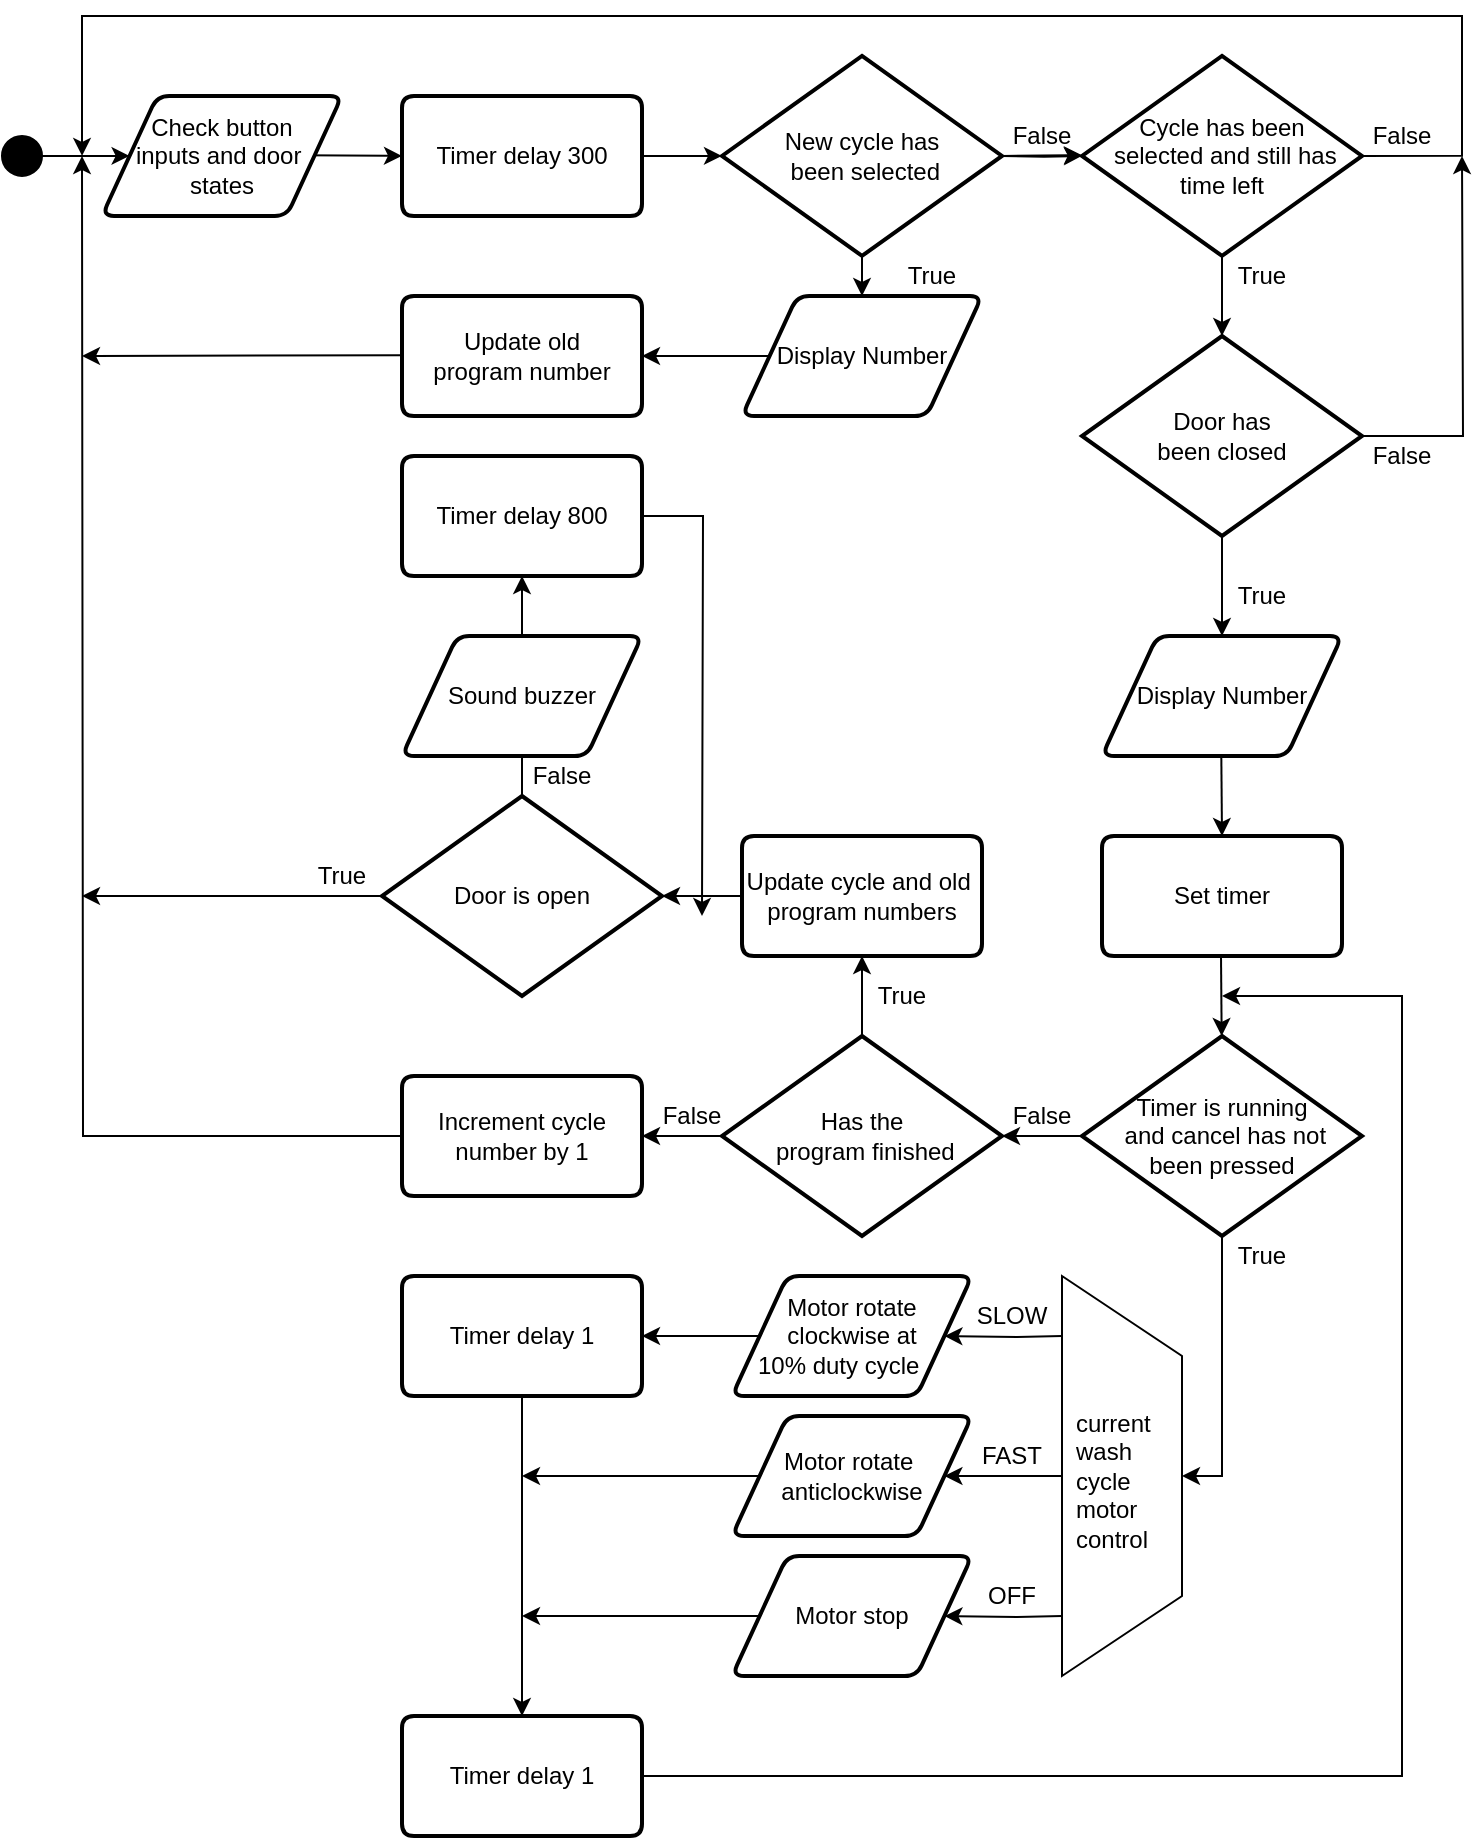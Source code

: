 <mxfile version="12.9.2" type="device"><diagram id="XdCTl2ZpTDFAhJYtG2Wh" name="Page-1"><mxGraphModel dx="948" dy="2041" grid="1" gridSize="10" guides="1" tooltips="1" connect="1" arrows="1" fold="1" page="1" pageScale="1" pageWidth="850" pageHeight="1100" math="0" shadow="0"><root><mxCell id="0"/><mxCell id="1" parent="0"/><mxCell id="jF5qdlWQJXtH6JYHmJtU-1" value="" style="ellipse;whiteSpace=wrap;html=1;fillColor=#000000;" vertex="1" parent="1"><mxGeometry x="140" y="29.94" width="20" height="20" as="geometry"/></mxCell><mxCell id="jF5qdlWQJXtH6JYHmJtU-2" value="" style="endArrow=classic;html=1;entryX=0;entryY=0.5;entryDx=0;entryDy=0;exitX=1;exitY=0.5;exitDx=0;exitDy=0;" edge="1" parent="1" source="jF5qdlWQJXtH6JYHmJtU-1" target="jF5qdlWQJXtH6JYHmJtU-7"><mxGeometry width="50" height="50" relative="1" as="geometry"><mxPoint x="140" y="39.94" as="sourcePoint"/><mxPoint x="200" y="39.94" as="targetPoint"/></mxGeometry></mxCell><mxCell id="jF5qdlWQJXtH6JYHmJtU-4" value="" style="endArrow=classic;html=1;" edge="1" parent="1"><mxGeometry width="50" height="50" relative="1" as="geometry"><mxPoint x="260" y="39.44" as="sourcePoint"/><mxPoint x="340" y="39.94" as="targetPoint"/></mxGeometry></mxCell><mxCell id="jF5qdlWQJXtH6JYHmJtU-7" value="Check button &lt;br&gt;inputs and door&amp;nbsp;&lt;br&gt;states" style="shape=parallelogram;html=1;strokeWidth=2;perimeter=parallelogramPerimeter;whiteSpace=wrap;rounded=1;arcSize=12;size=0.23;fillColor=#FFFFFF;shadow=0;" vertex="1" parent="1"><mxGeometry x="190" y="9.94" width="120" height="60" as="geometry"/></mxCell><mxCell id="jF5qdlWQJXtH6JYHmJtU-10" value="Display Number" style="shape=parallelogram;html=1;strokeWidth=2;perimeter=parallelogramPerimeter;whiteSpace=wrap;rounded=1;arcSize=12;size=0.23;fillColor=#FFFFFF;" vertex="1" parent="1"><mxGeometry x="510" y="110" width="120" height="60" as="geometry"/></mxCell><mxCell id="jF5qdlWQJXtH6JYHmJtU-14" value="Timer delay 300" style="shape=parallelogram;html=1;strokeWidth=2;perimeter=parallelogramPerimeter;whiteSpace=wrap;rounded=1;arcSize=12;size=0;shadow=0;fillColor=#FFFFFF;" vertex="1" parent="1"><mxGeometry x="340" y="9.94" width="120" height="60" as="geometry"/></mxCell><mxCell id="jF5qdlWQJXtH6JYHmJtU-72" value="" style="edgeStyle=orthogonalEdgeStyle;rounded=0;orthogonalLoop=1;jettySize=auto;html=1;" edge="1" parent="1" target="jF5qdlWQJXtH6JYHmJtU-22"><mxGeometry relative="1" as="geometry"><mxPoint x="640" y="39.94" as="sourcePoint"/></mxGeometry></mxCell><mxCell id="jF5qdlWQJXtH6JYHmJtU-16" value="New cycle has&lt;br&gt;&amp;nbsp;been selected" style="strokeWidth=2;html=1;shape=mxgraph.flowchart.decision;whiteSpace=wrap;shadow=0;fillColor=#FFFFFF;" vertex="1" parent="1"><mxGeometry x="500" y="-10.06" width="140" height="100" as="geometry"/></mxCell><mxCell id="jF5qdlWQJXtH6JYHmJtU-19" value="" style="endArrow=classic;html=1;" edge="1" parent="1"><mxGeometry width="50" height="50" relative="1" as="geometry"><mxPoint x="460" y="39.94" as="sourcePoint"/><mxPoint x="500" y="39.94" as="targetPoint"/></mxGeometry></mxCell><mxCell id="jF5qdlWQJXtH6JYHmJtU-21" value="" style="endArrow=classic;html=1;entryX=0.5;entryY=0;entryDx=0;entryDy=0;" edge="1" parent="1" target="jF5qdlWQJXtH6JYHmJtU-10"><mxGeometry width="50" height="50" relative="1" as="geometry"><mxPoint x="570" y="90" as="sourcePoint"/><mxPoint x="605" y="-380" as="targetPoint"/></mxGeometry></mxCell><mxCell id="jF5qdlWQJXtH6JYHmJtU-87" style="edgeStyle=orthogonalEdgeStyle;rounded=0;orthogonalLoop=1;jettySize=auto;html=1;exitX=1;exitY=0.5;exitDx=0;exitDy=0;exitPerimeter=0;" edge="1" parent="1" source="jF5qdlWQJXtH6JYHmJtU-22"><mxGeometry relative="1" as="geometry"><mxPoint x="180" y="39.94" as="targetPoint"/><Array as="points"><mxPoint x="870" y="39.94"/><mxPoint x="870" y="-30.06"/><mxPoint x="180" y="-30.06"/></Array></mxGeometry></mxCell><mxCell id="jF5qdlWQJXtH6JYHmJtU-22" value="Cycle has&amp;nbsp;been&lt;br&gt;&amp;nbsp;selected and still has time left" style="strokeWidth=2;html=1;shape=mxgraph.flowchart.decision;whiteSpace=wrap;shadow=0;fillColor=#FFFFFF;" vertex="1" parent="1"><mxGeometry x="680" y="-10.06" width="140" height="100" as="geometry"/></mxCell><mxCell id="jF5qdlWQJXtH6JYHmJtU-27" value="Update old &lt;br&gt;program number" style="shape=parallelogram;html=1;strokeWidth=2;perimeter=parallelogramPerimeter;whiteSpace=wrap;rounded=1;arcSize=12;size=0;shadow=0;fillColor=#FFFFFF;" vertex="1" parent="1"><mxGeometry x="340" y="110" width="120" height="60" as="geometry"/></mxCell><mxCell id="jF5qdlWQJXtH6JYHmJtU-28" value="" style="endArrow=classic;html=1;" edge="1" parent="1"><mxGeometry width="50" height="50" relative="1" as="geometry"><mxPoint x="640" y="39.94" as="sourcePoint"/><mxPoint x="680" y="39.6" as="targetPoint"/></mxGeometry></mxCell><mxCell id="jF5qdlWQJXtH6JYHmJtU-29" value="Display Number" style="shape=parallelogram;html=1;strokeWidth=2;perimeter=parallelogramPerimeter;whiteSpace=wrap;rounded=1;arcSize=12;size=0.23;fillColor=#FFFFFF;" vertex="1" parent="1"><mxGeometry x="690" y="280" width="120" height="60" as="geometry"/></mxCell><mxCell id="jF5qdlWQJXtH6JYHmJtU-30" value="" style="endArrow=classic;html=1;entryX=0.5;entryY=0;entryDx=0;entryDy=0;exitX=0.5;exitY=1;exitDx=0;exitDy=0;exitPerimeter=0;" edge="1" parent="1" target="jF5qdlWQJXtH6JYHmJtU-29" source="jF5qdlWQJXtH6JYHmJtU-83"><mxGeometry width="50" height="50" relative="1" as="geometry"><mxPoint x="749.66" y="250" as="sourcePoint"/><mxPoint x="750" y="270" as="targetPoint"/></mxGeometry></mxCell><mxCell id="jF5qdlWQJXtH6JYHmJtU-31" value="" style="endArrow=classic;html=1;entryX=0.5;entryY=0;entryDx=0;entryDy=0;" edge="1" parent="1"><mxGeometry width="50" height="50" relative="1" as="geometry"><mxPoint x="749.66" y="340" as="sourcePoint"/><mxPoint x="750" y="380" as="targetPoint"/></mxGeometry></mxCell><mxCell id="jF5qdlWQJXtH6JYHmJtU-32" value="Set timer" style="shape=parallelogram;html=1;strokeWidth=2;perimeter=parallelogramPerimeter;whiteSpace=wrap;rounded=1;arcSize=12;size=0;shadow=0;fillColor=#FFFFFF;" vertex="1" parent="1"><mxGeometry x="690" y="380" width="120" height="60" as="geometry"/></mxCell><mxCell id="jF5qdlWQJXtH6JYHmJtU-39" value="" style="edgeStyle=orthogonalEdgeStyle;rounded=0;orthogonalLoop=1;jettySize=auto;html=1;" edge="1" parent="1" source="jF5qdlWQJXtH6JYHmJtU-33" target="jF5qdlWQJXtH6JYHmJtU-36"><mxGeometry relative="1" as="geometry"/></mxCell><mxCell id="jF5qdlWQJXtH6JYHmJtU-44" style="edgeStyle=orthogonalEdgeStyle;rounded=0;orthogonalLoop=1;jettySize=auto;html=1;entryX=0.5;entryY=0;entryDx=0;entryDy=0;" edge="1" parent="1" source="jF5qdlWQJXtH6JYHmJtU-33" target="jF5qdlWQJXtH6JYHmJtU-41"><mxGeometry relative="1" as="geometry"/></mxCell><mxCell id="jF5qdlWQJXtH6JYHmJtU-33" value="Timer is running&lt;br&gt;&amp;nbsp;and cancel has not&lt;br&gt;been pressed" style="strokeWidth=2;html=1;shape=mxgraph.flowchart.decision;whiteSpace=wrap;shadow=0;fillColor=#FFFFFF;" vertex="1" parent="1"><mxGeometry x="680" y="480" width="140" height="100" as="geometry"/></mxCell><mxCell id="jF5qdlWQJXtH6JYHmJtU-35" value="" style="endArrow=classic;html=1;entryX=0.5;entryY=0;entryDx=0;entryDy=0;" edge="1" parent="1"><mxGeometry width="50" height="50" relative="1" as="geometry"><mxPoint x="749.5" y="440" as="sourcePoint"/><mxPoint x="749.84" y="480" as="targetPoint"/></mxGeometry></mxCell><mxCell id="jF5qdlWQJXtH6JYHmJtU-91" value="" style="edgeStyle=orthogonalEdgeStyle;rounded=0;orthogonalLoop=1;jettySize=auto;html=1;" edge="1" parent="1" source="jF5qdlWQJXtH6JYHmJtU-36" target="jF5qdlWQJXtH6JYHmJtU-90"><mxGeometry relative="1" as="geometry"/></mxCell><mxCell id="jF5qdlWQJXtH6JYHmJtU-95" style="edgeStyle=orthogonalEdgeStyle;rounded=0;orthogonalLoop=1;jettySize=auto;html=1;exitX=0.5;exitY=0;exitDx=0;exitDy=0;exitPerimeter=0;entryX=0.5;entryY=1;entryDx=0;entryDy=0;" edge="1" parent="1" source="jF5qdlWQJXtH6JYHmJtU-36" target="jF5qdlWQJXtH6JYHmJtU-94"><mxGeometry relative="1" as="geometry"><mxPoint x="570" y="470" as="sourcePoint"/></mxGeometry></mxCell><mxCell id="jF5qdlWQJXtH6JYHmJtU-36" value="Has the&lt;br&gt;&amp;nbsp;program finished" style="strokeWidth=2;html=1;shape=mxgraph.flowchart.decision;whiteSpace=wrap;shadow=0;fillColor=#FFFFFF;" vertex="1" parent="1"><mxGeometry x="500" y="480" width="140" height="100" as="geometry"/></mxCell><mxCell id="jF5qdlWQJXtH6JYHmJtU-49" style="edgeStyle=orthogonalEdgeStyle;rounded=0;orthogonalLoop=1;jettySize=auto;html=1;exitX=0.75;exitY=1;exitDx=0;exitDy=0;entryX=1;entryY=0.5;entryDx=0;entryDy=0;" edge="1" parent="1" target="jF5qdlWQJXtH6JYHmJtU-58"><mxGeometry relative="1" as="geometry"><mxPoint x="556.2" y="770" as="targetPoint"/><mxPoint x="670" y="770" as="sourcePoint"/></mxGeometry></mxCell><mxCell id="jF5qdlWQJXtH6JYHmJtU-51" style="edgeStyle=orthogonalEdgeStyle;rounded=0;orthogonalLoop=1;jettySize=auto;html=1;exitX=0.25;exitY=1;exitDx=0;exitDy=0;entryX=1;entryY=0.5;entryDx=0;entryDy=0;" edge="1" parent="1" target="jF5qdlWQJXtH6JYHmJtU-54"><mxGeometry relative="1" as="geometry"><mxPoint x="560" y="630" as="targetPoint"/><mxPoint x="670" y="630" as="sourcePoint"/></mxGeometry></mxCell><mxCell id="jF5qdlWQJXtH6JYHmJtU-41" value="" style="shape=trapezoid;perimeter=trapezoidPerimeter;whiteSpace=wrap;html=1;shadow=0;fillColor=#FFFFFF;rotation=90;" vertex="1" parent="1"><mxGeometry x="600" y="670" width="200" height="60" as="geometry"/></mxCell><mxCell id="jF5qdlWQJXtH6JYHmJtU-50" style="edgeStyle=orthogonalEdgeStyle;rounded=0;orthogonalLoop=1;jettySize=auto;html=1;entryX=1;entryY=0.5;entryDx=0;entryDy=0;exitX=0.5;exitY=1;exitDx=0;exitDy=0;" edge="1" parent="1" source="jF5qdlWQJXtH6JYHmJtU-41" target="jF5qdlWQJXtH6JYHmJtU-56"><mxGeometry relative="1" as="geometry"><mxPoint x="560" y="700" as="targetPoint"/></mxGeometry></mxCell><mxCell id="jF5qdlWQJXtH6JYHmJtU-43" value="current&lt;br&gt;wash&lt;br&gt;cycle&lt;br&gt;motor&lt;br&gt;control" style="text;html=1;" vertex="1" parent="1"><mxGeometry x="675" y="660" width="50" height="80" as="geometry"/></mxCell><mxCell id="jF5qdlWQJXtH6JYHmJtU-45" value="SLOW" style="text;html=1;strokeColor=none;fillColor=none;align=center;verticalAlign=middle;whiteSpace=wrap;rounded=0;shadow=0;" vertex="1" parent="1"><mxGeometry x="625" y="610" width="40" height="20" as="geometry"/></mxCell><mxCell id="jF5qdlWQJXtH6JYHmJtU-46" value="FAST" style="text;html=1;strokeColor=none;fillColor=none;align=center;verticalAlign=middle;whiteSpace=wrap;rounded=0;shadow=0;" vertex="1" parent="1"><mxGeometry x="625" y="680" width="40" height="20" as="geometry"/></mxCell><mxCell id="jF5qdlWQJXtH6JYHmJtU-47" value="OFF" style="text;html=1;strokeColor=none;fillColor=none;align=center;verticalAlign=middle;whiteSpace=wrap;rounded=0;shadow=0;" vertex="1" parent="1"><mxGeometry x="625" y="750" width="40" height="20" as="geometry"/></mxCell><mxCell id="jF5qdlWQJXtH6JYHmJtU-70" style="edgeStyle=orthogonalEdgeStyle;rounded=0;orthogonalLoop=1;jettySize=auto;html=1;exitX=0;exitY=0.5;exitDx=0;exitDy=0;entryX=1;entryY=0.5;entryDx=0;entryDy=0;" edge="1" parent="1" source="jF5qdlWQJXtH6JYHmJtU-54" target="jF5qdlWQJXtH6JYHmJtU-60"><mxGeometry relative="1" as="geometry"/></mxCell><mxCell id="jF5qdlWQJXtH6JYHmJtU-54" value="Motor rotate clockwise at&lt;br&gt;10% duty cycle&amp;nbsp; &amp;nbsp;&amp;nbsp;" style="shape=parallelogram;html=1;strokeWidth=2;perimeter=parallelogramPerimeter;whiteSpace=wrap;rounded=1;arcSize=12;size=0.23;fillColor=#FFFFFF;" vertex="1" parent="1"><mxGeometry x="505" y="600" width="120" height="60" as="geometry"/></mxCell><mxCell id="jF5qdlWQJXtH6JYHmJtU-68" style="edgeStyle=orthogonalEdgeStyle;rounded=0;orthogonalLoop=1;jettySize=auto;html=1;exitX=0;exitY=0.5;exitDx=0;exitDy=0;" edge="1" parent="1" source="jF5qdlWQJXtH6JYHmJtU-56"><mxGeometry relative="1" as="geometry"><mxPoint x="400" y="700" as="targetPoint"/></mxGeometry></mxCell><mxCell id="jF5qdlWQJXtH6JYHmJtU-56" value="&lt;span style=&quot;white-space: normal&quot;&gt;Motor rotate&amp;nbsp;&lt;/span&gt;&lt;br style=&quot;white-space: normal&quot;&gt;&lt;span style=&quot;white-space: normal&quot;&gt;anticlockwise&lt;/span&gt;" style="shape=parallelogram;html=1;strokeWidth=2;perimeter=parallelogramPerimeter;whiteSpace=wrap;rounded=1;arcSize=12;size=0.23;fillColor=#FFFFFF;" vertex="1" parent="1"><mxGeometry x="505" y="670" width="120" height="60" as="geometry"/></mxCell><mxCell id="jF5qdlWQJXtH6JYHmJtU-62" style="edgeStyle=orthogonalEdgeStyle;rounded=0;orthogonalLoop=1;jettySize=auto;html=1;" edge="1" parent="1" source="jF5qdlWQJXtH6JYHmJtU-58"><mxGeometry relative="1" as="geometry"><mxPoint x="400" y="770" as="targetPoint"/><Array as="points"><mxPoint x="420" y="770"/><mxPoint x="420" y="770"/></Array></mxGeometry></mxCell><mxCell id="jF5qdlWQJXtH6JYHmJtU-58" value="Motor stop" style="shape=parallelogram;html=1;strokeWidth=2;perimeter=parallelogramPerimeter;whiteSpace=wrap;rounded=1;arcSize=12;size=0.23;fillColor=#FFFFFF;" vertex="1" parent="1"><mxGeometry x="505" y="740" width="120" height="60" as="geometry"/></mxCell><mxCell id="jF5qdlWQJXtH6JYHmJtU-71" style="edgeStyle=orthogonalEdgeStyle;rounded=0;orthogonalLoop=1;jettySize=auto;html=1;exitX=1;exitY=0.5;exitDx=0;exitDy=0;" edge="1" parent="1" source="jF5qdlWQJXtH6JYHmJtU-59"><mxGeometry relative="1" as="geometry"><mxPoint x="750" y="460" as="targetPoint"/><Array as="points"><mxPoint x="840" y="850"/><mxPoint x="840" y="460"/></Array></mxGeometry></mxCell><mxCell id="jF5qdlWQJXtH6JYHmJtU-59" value="Timer delay 1" style="shape=parallelogram;html=1;strokeWidth=2;perimeter=parallelogramPerimeter;whiteSpace=wrap;rounded=1;arcSize=12;size=0;shadow=0;fillColor=#FFFFFF;" vertex="1" parent="1"><mxGeometry x="340" y="820" width="120" height="60" as="geometry"/></mxCell><mxCell id="jF5qdlWQJXtH6JYHmJtU-69" style="edgeStyle=orthogonalEdgeStyle;rounded=0;orthogonalLoop=1;jettySize=auto;html=1;exitX=0.5;exitY=1;exitDx=0;exitDy=0;entryX=0.5;entryY=0;entryDx=0;entryDy=0;" edge="1" parent="1" source="jF5qdlWQJXtH6JYHmJtU-60" target="jF5qdlWQJXtH6JYHmJtU-59"><mxGeometry relative="1" as="geometry"/></mxCell><mxCell id="jF5qdlWQJXtH6JYHmJtU-60" value="Timer delay 1" style="shape=parallelogram;html=1;strokeWidth=2;perimeter=parallelogramPerimeter;whiteSpace=wrap;rounded=1;arcSize=12;size=0;shadow=0;fillColor=#FFFFFF;" vertex="1" parent="1"><mxGeometry x="340" y="600" width="120" height="60" as="geometry"/></mxCell><mxCell id="jF5qdlWQJXtH6JYHmJtU-73" value="True" style="text;html=1;strokeColor=none;fillColor=none;align=center;verticalAlign=middle;whiteSpace=wrap;rounded=0;shadow=0;" vertex="1" parent="1"><mxGeometry x="585" y="89.94" width="40" height="20" as="geometry"/></mxCell><mxCell id="jF5qdlWQJXtH6JYHmJtU-74" value="False" style="text;html=1;strokeColor=none;fillColor=none;align=center;verticalAlign=middle;whiteSpace=wrap;rounded=0;shadow=0;" vertex="1" parent="1"><mxGeometry x="640" y="19.94" width="40" height="20" as="geometry"/></mxCell><mxCell id="jF5qdlWQJXtH6JYHmJtU-75" value="False" style="text;html=1;strokeColor=none;fillColor=none;align=center;verticalAlign=middle;whiteSpace=wrap;rounded=0;shadow=0;" vertex="1" parent="1"><mxGeometry x="640" y="510" width="40" height="20" as="geometry"/></mxCell><mxCell id="jF5qdlWQJXtH6JYHmJtU-77" value="False" style="text;html=1;strokeColor=none;fillColor=none;align=center;verticalAlign=middle;whiteSpace=wrap;rounded=0;shadow=0;" vertex="1" parent="1"><mxGeometry x="820" y="19.94" width="40" height="20" as="geometry"/></mxCell><mxCell id="jF5qdlWQJXtH6JYHmJtU-78" value="True" style="text;html=1;strokeColor=none;fillColor=none;align=center;verticalAlign=middle;whiteSpace=wrap;rounded=0;shadow=0;" vertex="1" parent="1"><mxGeometry x="750" y="90" width="40" height="20" as="geometry"/></mxCell><mxCell id="jF5qdlWQJXtH6JYHmJtU-80" value="True" style="text;html=1;strokeColor=none;fillColor=none;align=center;verticalAlign=middle;whiteSpace=wrap;rounded=0;shadow=0;" vertex="1" parent="1"><mxGeometry x="750" y="580" width="40" height="20" as="geometry"/></mxCell><mxCell id="jF5qdlWQJXtH6JYHmJtU-88" style="edgeStyle=orthogonalEdgeStyle;rounded=0;orthogonalLoop=1;jettySize=auto;html=1;exitX=1;exitY=0.5;exitDx=0;exitDy=0;exitPerimeter=0;" edge="1" parent="1" source="jF5qdlWQJXtH6JYHmJtU-83"><mxGeometry relative="1" as="geometry"><mxPoint x="870" y="40" as="targetPoint"/></mxGeometry></mxCell><mxCell id="jF5qdlWQJXtH6JYHmJtU-83" value="Door has &lt;br&gt;been closed" style="strokeWidth=2;html=1;shape=mxgraph.flowchart.decision;whiteSpace=wrap;shadow=0;fillColor=#FFFFFF;" vertex="1" parent="1"><mxGeometry x="680" y="130" width="140" height="100" as="geometry"/></mxCell><mxCell id="jF5qdlWQJXtH6JYHmJtU-84" value="False" style="text;html=1;strokeColor=none;fillColor=none;align=center;verticalAlign=middle;whiteSpace=wrap;rounded=0;shadow=0;" vertex="1" parent="1"><mxGeometry x="820" y="180" width="40" height="20" as="geometry"/></mxCell><mxCell id="jF5qdlWQJXtH6JYHmJtU-85" value="True" style="text;html=1;strokeColor=none;fillColor=none;align=center;verticalAlign=middle;whiteSpace=wrap;rounded=0;shadow=0;" vertex="1" parent="1"><mxGeometry x="750" y="250" width="40" height="20" as="geometry"/></mxCell><mxCell id="jF5qdlWQJXtH6JYHmJtU-86" value="" style="endArrow=classic;html=1;exitX=0.5;exitY=1;exitDx=0;exitDy=0;exitPerimeter=0;" edge="1" parent="1" source="jF5qdlWQJXtH6JYHmJtU-22"><mxGeometry width="50" height="50" relative="1" as="geometry"><mxPoint x="750.0" y="110" as="sourcePoint"/><mxPoint x="750" y="130" as="targetPoint"/></mxGeometry></mxCell><mxCell id="jF5qdlWQJXtH6JYHmJtU-96" style="edgeStyle=orthogonalEdgeStyle;rounded=0;orthogonalLoop=1;jettySize=auto;html=1;" edge="1" parent="1" source="jF5qdlWQJXtH6JYHmJtU-90"><mxGeometry relative="1" as="geometry"><mxPoint x="180" y="40" as="targetPoint"/></mxGeometry></mxCell><mxCell id="jF5qdlWQJXtH6JYHmJtU-90" value="Increment cycle number by 1" style="shape=parallelogram;html=1;strokeWidth=2;perimeter=parallelogramPerimeter;whiteSpace=wrap;rounded=1;arcSize=12;size=0;shadow=0;fillColor=#FFFFFF;" vertex="1" parent="1"><mxGeometry x="340" y="500" width="120" height="60" as="geometry"/></mxCell><mxCell id="jF5qdlWQJXtH6JYHmJtU-92" value="True" style="text;html=1;strokeColor=none;fillColor=none;align=center;verticalAlign=middle;whiteSpace=wrap;rounded=0;shadow=0;" vertex="1" parent="1"><mxGeometry x="570" y="450" width="40" height="20" as="geometry"/></mxCell><mxCell id="jF5qdlWQJXtH6JYHmJtU-93" value="False" style="text;html=1;strokeColor=none;fillColor=none;align=center;verticalAlign=middle;whiteSpace=wrap;rounded=0;shadow=0;" vertex="1" parent="1"><mxGeometry x="465" y="510" width="40" height="20" as="geometry"/></mxCell><mxCell id="jF5qdlWQJXtH6JYHmJtU-107" style="edgeStyle=orthogonalEdgeStyle;rounded=0;orthogonalLoop=1;jettySize=auto;html=1;entryX=1;entryY=0.5;entryDx=0;entryDy=0;entryPerimeter=0;" edge="1" parent="1" source="jF5qdlWQJXtH6JYHmJtU-94" target="jF5qdlWQJXtH6JYHmJtU-97"><mxGeometry relative="1" as="geometry"/></mxCell><mxCell id="jF5qdlWQJXtH6JYHmJtU-94" value="Update cycle and old&amp;nbsp;&lt;br&gt;program numbers" style="shape=parallelogram;html=1;strokeWidth=2;perimeter=parallelogramPerimeter;whiteSpace=wrap;rounded=1;arcSize=12;size=0;shadow=0;fillColor=#FFFFFF;" vertex="1" parent="1"><mxGeometry x="510" y="380" width="120" height="60" as="geometry"/></mxCell><mxCell id="jF5qdlWQJXtH6JYHmJtU-98" style="edgeStyle=orthogonalEdgeStyle;rounded=0;orthogonalLoop=1;jettySize=auto;html=1;" edge="1" parent="1" source="jF5qdlWQJXtH6JYHmJtU-97"><mxGeometry relative="1" as="geometry"><mxPoint x="180" y="410" as="targetPoint"/></mxGeometry></mxCell><mxCell id="jF5qdlWQJXtH6JYHmJtU-109" style="edgeStyle=orthogonalEdgeStyle;rounded=0;orthogonalLoop=1;jettySize=auto;html=1;entryX=0.5;entryY=1;entryDx=0;entryDy=0;entryPerimeter=0;" edge="1" parent="1" source="jF5qdlWQJXtH6JYHmJtU-97"><mxGeometry relative="1" as="geometry"><mxPoint x="400" y="320" as="targetPoint"/></mxGeometry></mxCell><mxCell id="jF5qdlWQJXtH6JYHmJtU-97" value="Door is open" style="strokeWidth=2;html=1;shape=mxgraph.flowchart.decision;whiteSpace=wrap;shadow=0;fillColor=#FFFFFF;" vertex="1" parent="1"><mxGeometry x="330" y="360" width="140" height="100" as="geometry"/></mxCell><mxCell id="jF5qdlWQJXtH6JYHmJtU-99" value="False" style="text;html=1;strokeColor=none;fillColor=none;align=center;verticalAlign=middle;whiteSpace=wrap;rounded=0;shadow=0;" vertex="1" parent="1"><mxGeometry x="400" y="340" width="40" height="20" as="geometry"/></mxCell><mxCell id="jF5qdlWQJXtH6JYHmJtU-110" value="True" style="text;html=1;strokeColor=none;fillColor=none;align=center;verticalAlign=middle;whiteSpace=wrap;rounded=0;shadow=0;" vertex="1" parent="1"><mxGeometry x="290" y="390" width="40" height="20" as="geometry"/></mxCell><mxCell id="jF5qdlWQJXtH6JYHmJtU-114" style="edgeStyle=orthogonalEdgeStyle;rounded=0;orthogonalLoop=1;jettySize=auto;html=1;entryX=0.5;entryY=1;entryDx=0;entryDy=0;" edge="1" parent="1" source="jF5qdlWQJXtH6JYHmJtU-112" target="jF5qdlWQJXtH6JYHmJtU-113"><mxGeometry relative="1" as="geometry"/></mxCell><mxCell id="jF5qdlWQJXtH6JYHmJtU-112" value="Sound buzzer" style="shape=parallelogram;html=1;strokeWidth=2;perimeter=parallelogramPerimeter;whiteSpace=wrap;rounded=1;arcSize=12;size=0.23;fillColor=#FFFFFF;" vertex="1" parent="1"><mxGeometry x="340" y="280" width="120" height="60" as="geometry"/></mxCell><mxCell id="jF5qdlWQJXtH6JYHmJtU-115" style="edgeStyle=orthogonalEdgeStyle;rounded=0;orthogonalLoop=1;jettySize=auto;html=1;exitX=1;exitY=0.5;exitDx=0;exitDy=0;" edge="1" parent="1" source="jF5qdlWQJXtH6JYHmJtU-113"><mxGeometry relative="1" as="geometry"><mxPoint x="490" y="420" as="targetPoint"/></mxGeometry></mxCell><mxCell id="jF5qdlWQJXtH6JYHmJtU-113" value="Timer delay 800" style="shape=parallelogram;html=1;strokeWidth=2;perimeter=parallelogramPerimeter;whiteSpace=wrap;rounded=1;arcSize=12;size=0;shadow=0;fillColor=#FFFFFF;" vertex="1" parent="1"><mxGeometry x="340" y="190" width="120" height="60" as="geometry"/></mxCell><mxCell id="jF5qdlWQJXtH6JYHmJtU-116" value="" style="endArrow=classic;html=1;entryX=1;entryY=0.5;entryDx=0;entryDy=0;" edge="1" parent="1"><mxGeometry width="50" height="50" relative="1" as="geometry"><mxPoint x="523.8" y="140.0" as="sourcePoint"/><mxPoint x="460" y="140.0" as="targetPoint"/></mxGeometry></mxCell><mxCell id="jF5qdlWQJXtH6JYHmJtU-117" value="" style="endArrow=classic;html=1;" edge="1" parent="1"><mxGeometry width="50" height="50" relative="1" as="geometry"><mxPoint x="340.0" y="139.58" as="sourcePoint"/><mxPoint x="180" y="140" as="targetPoint"/></mxGeometry></mxCell></root></mxGraphModel></diagram></mxfile>